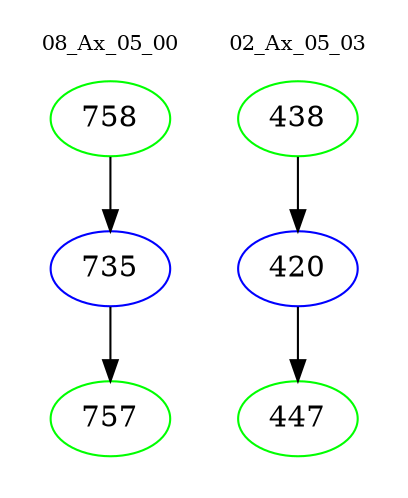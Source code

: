 digraph{
subgraph cluster_0 {
color = white
label = "08_Ax_05_00";
fontsize=10;
T0_758 [label="758", color="green"]
T0_758 -> T0_735 [color="black"]
T0_735 [label="735", color="blue"]
T0_735 -> T0_757 [color="black"]
T0_757 [label="757", color="green"]
}
subgraph cluster_1 {
color = white
label = "02_Ax_05_03";
fontsize=10;
T1_438 [label="438", color="green"]
T1_438 -> T1_420 [color="black"]
T1_420 [label="420", color="blue"]
T1_420 -> T1_447 [color="black"]
T1_447 [label="447", color="green"]
}
}
